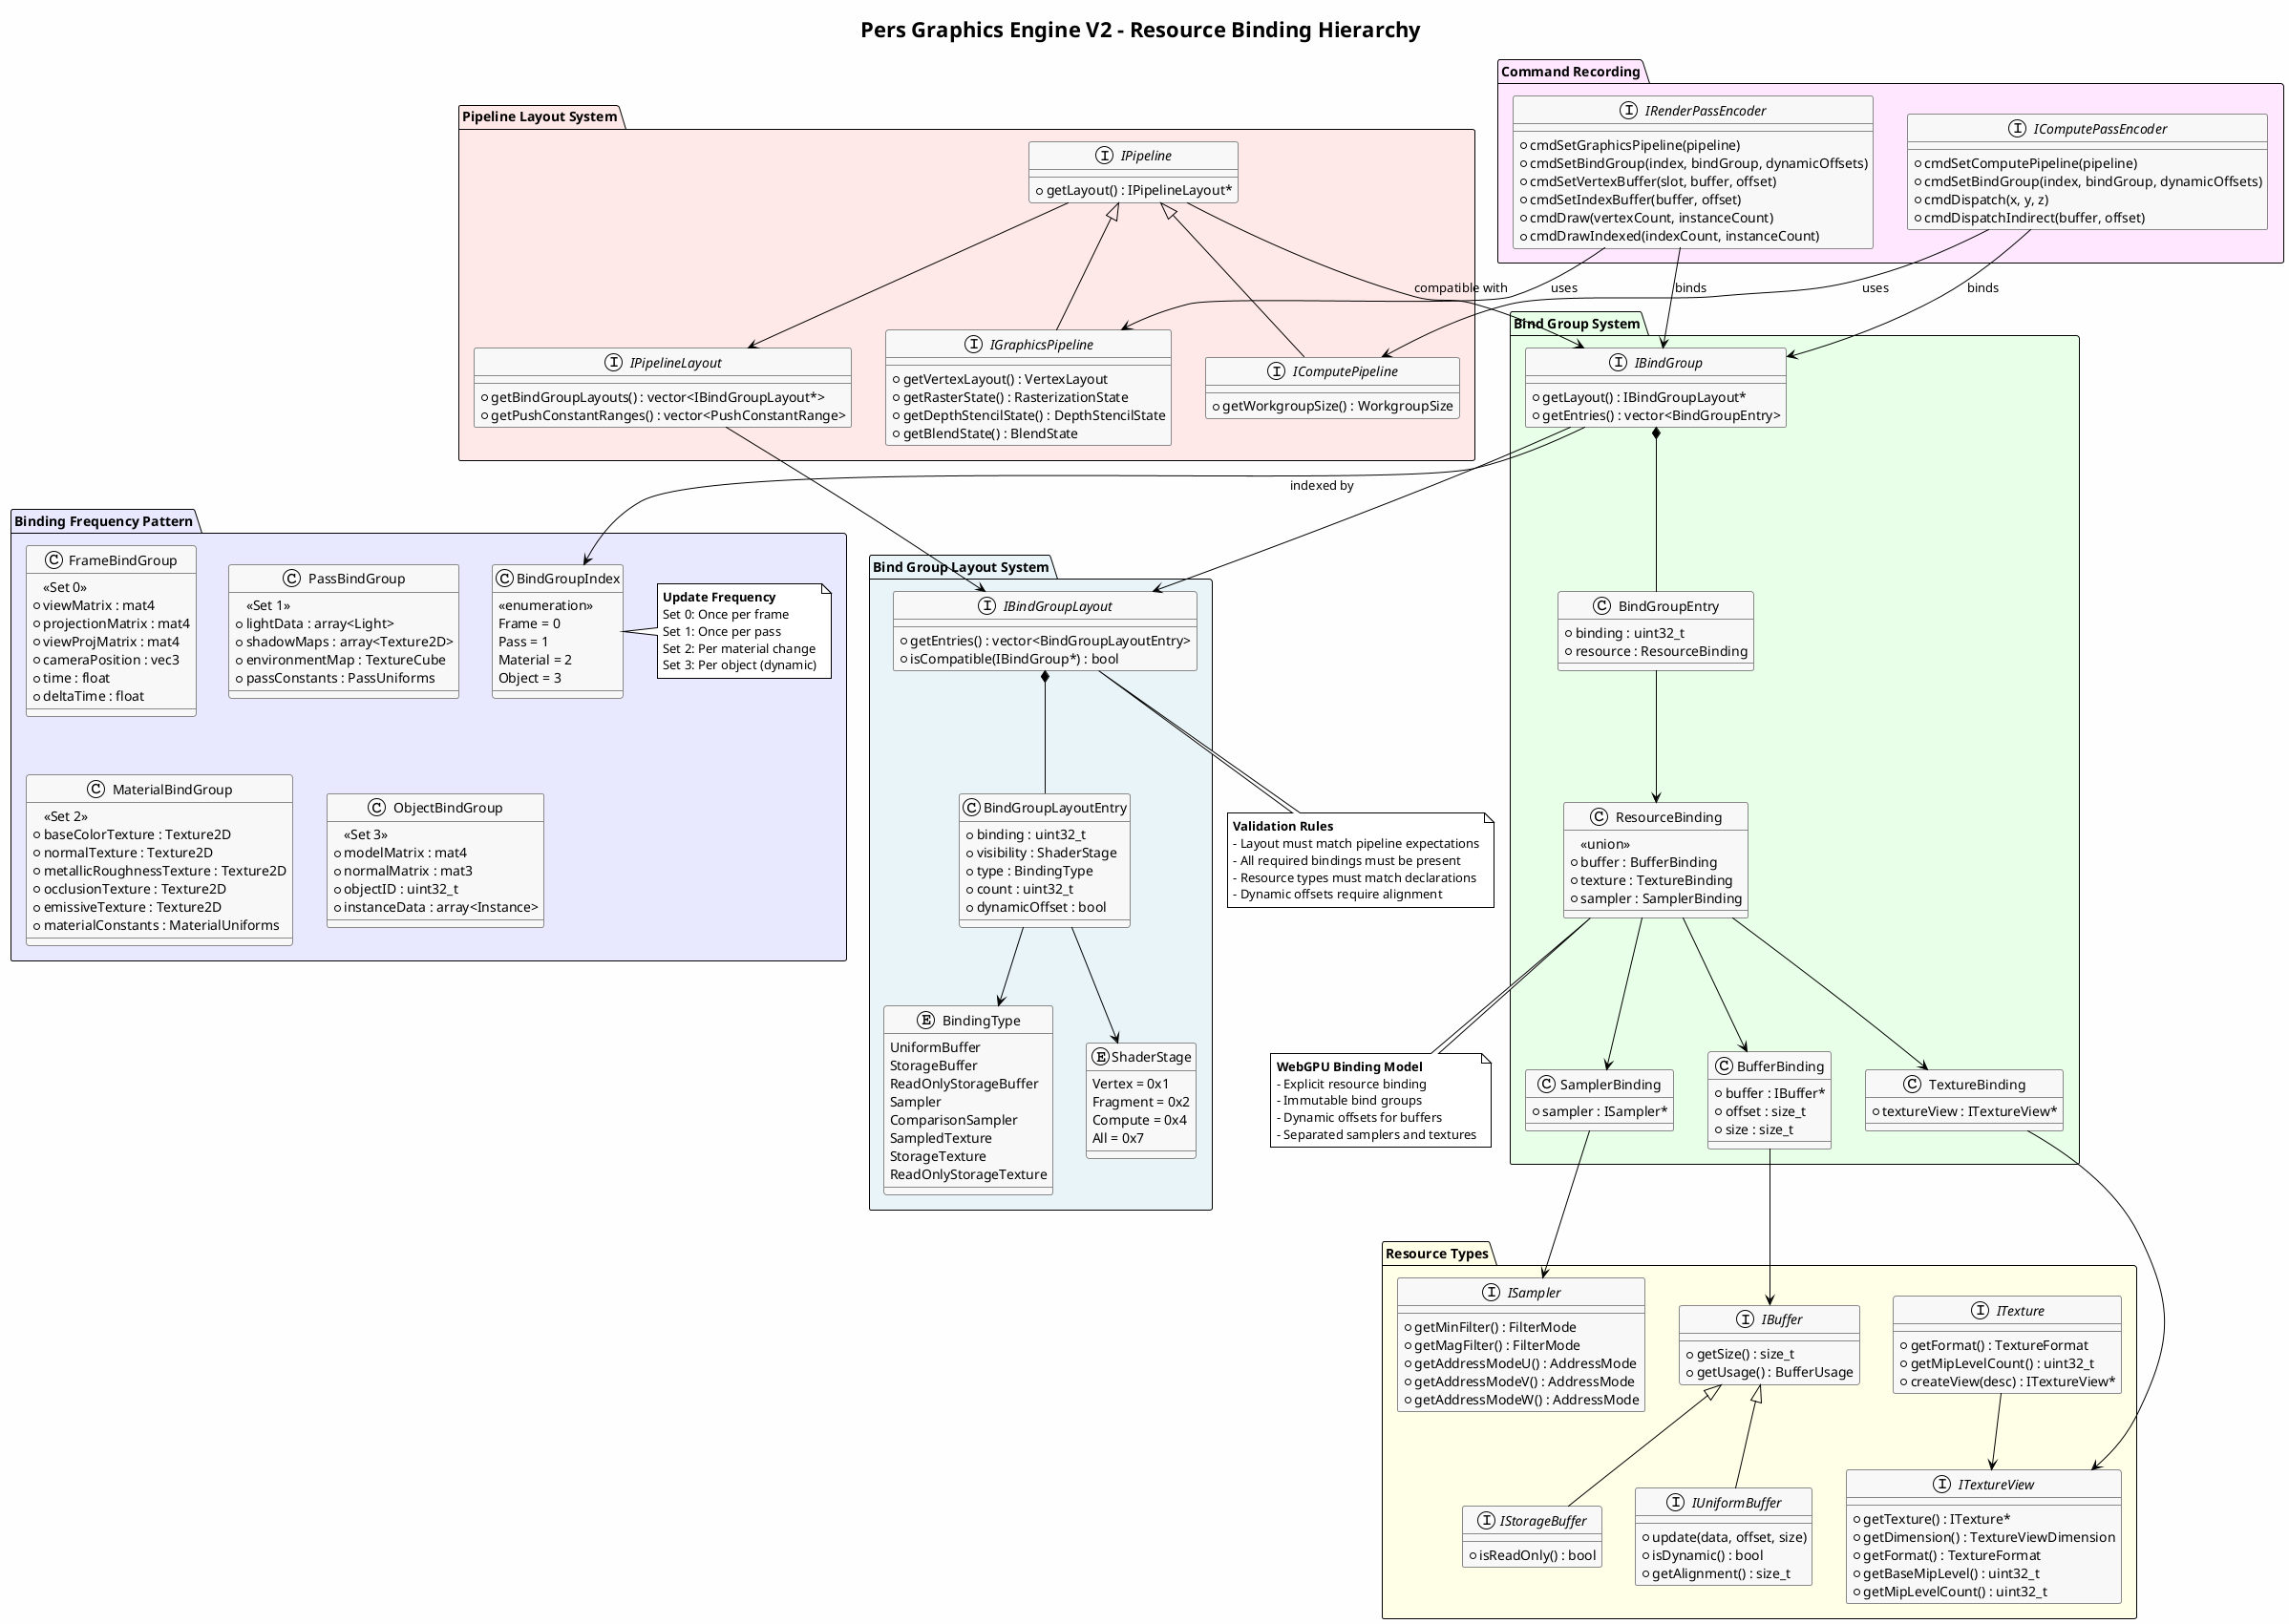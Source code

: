 @startuml resource-binding-hierarchy
!theme plain
skinparam backgroundColor #FEFEFE
skinparam classBackgroundColor #F8F8F8
skinparam classBorderColor #888
title Pers Graphics Engine V2 - Resource Binding Hierarchy

' Bind Group Layout Hierarchy
package "Bind Group Layout System" #E8F4F8 {
    interface IBindGroupLayout {
        + getEntries() : vector<BindGroupLayoutEntry>
        + isCompatible(IBindGroup*) : bool
    }
    
    class BindGroupLayoutEntry {
        + binding : uint32_t
        + visibility : ShaderStage
        + type : BindingType
        + count : uint32_t
        + dynamicOffset : bool
    }
    
    enum BindingType {
        UniformBuffer
        StorageBuffer
        ReadOnlyStorageBuffer
        Sampler
        ComparisonSampler
        SampledTexture
        StorageTexture
        ReadOnlyStorageTexture
    }
    
    enum ShaderStage {
        Vertex = 0x1
        Fragment = 0x2
        Compute = 0x4
        All = 0x7
    }
    
    IBindGroupLayout *-- BindGroupLayoutEntry
    BindGroupLayoutEntry --> BindingType
    BindGroupLayoutEntry --> ShaderStage
}

' Pipeline Layout System
package "Pipeline Layout System" #FFE8E8 {
    interface IPipelineLayout {
        + getBindGroupLayouts() : vector<IBindGroupLayout*>
        + getPushConstantRanges() : vector<PushConstantRange>
    }
    
    interface IPipeline {
        + getLayout() : IPipelineLayout*
    }
    
    interface IGraphicsPipeline {
        + getVertexLayout() : VertexLayout
        + getRasterState() : RasterizationState
        + getDepthStencilState() : DepthStencilState
        + getBlendState() : BlendState
    }
    
    interface IComputePipeline {
        + getWorkgroupSize() : WorkgroupSize
    }
    
    IPipeline <|-- IGraphicsPipeline
    IPipeline <|-- IComputePipeline
    IPipeline --> IPipelineLayout
    IPipelineLayout --> IBindGroupLayout
}

' Bind Group System
package "Bind Group System" #E8FFE8 {
    interface IBindGroup {
        + getLayout() : IBindGroupLayout*
        + getEntries() : vector<BindGroupEntry>
    }
    
    class BindGroupEntry {
        + binding : uint32_t
        + resource : ResourceBinding
    }
    
    class ResourceBinding {
        <<union>>
        + buffer : BufferBinding
        + texture : TextureBinding
        + sampler : SamplerBinding
    }
    
    class BufferBinding {
        + buffer : IBuffer*
        + offset : size_t
        + size : size_t
    }
    
    class TextureBinding {
        + textureView : ITextureView*
    }
    
    class SamplerBinding {
        + sampler : ISampler*
    }
    
    IBindGroup --> IBindGroupLayout
    IBindGroup *-- BindGroupEntry
    BindGroupEntry --> ResourceBinding
    ResourceBinding --> BufferBinding
    ResourceBinding --> TextureBinding
    ResourceBinding --> SamplerBinding
}

' Resource Types
package "Resource Types" #FFFFE8 {
    interface IBuffer {
        + getSize() : size_t
        + getUsage() : BufferUsage
    }
    
    interface IUniformBuffer {
        + update(data, offset, size)
        + isDynamic() : bool
        + getAlignment() : size_t
    }
    
    interface IStorageBuffer {
        + isReadOnly() : bool
    }
    
    interface ITexture {
        + getFormat() : TextureFormat
        + getMipLevelCount() : uint32_t
        + createView(desc) : ITextureView*
    }
    
    interface ITextureView {
        + getTexture() : ITexture*
        + getDimension() : TextureViewDimension
        + getFormat() : TextureFormat
        + getBaseMipLevel() : uint32_t
        + getMipLevelCount() : uint32_t
    }
    
    interface ISampler {
        + getMinFilter() : FilterMode
        + getMagFilter() : FilterMode
        + getAddressModeU() : AddressMode
        + getAddressModeV() : AddressMode
        + getAddressModeW() : AddressMode
    }
    
    IBuffer <|-- IUniformBuffer
    IBuffer <|-- IStorageBuffer
    ITexture --> ITextureView
    
    BufferBinding --> IBuffer
    TextureBinding --> ITextureView
    SamplerBinding --> ISampler
}

' Binding Frequency Pattern
package "Binding Frequency Pattern" #E8E8FF {
    class BindGroupIndex {
        <<enumeration>>
        Frame = 0
        Pass = 1
        Material = 2
        Object = 3
    }
    
    class FrameBindGroup {
        <<Set 0>>
        + viewMatrix : mat4
        + projectionMatrix : mat4
        + viewProjMatrix : mat4
        + cameraPosition : vec3
        + time : float
        + deltaTime : float
    }
    
    class PassBindGroup {
        <<Set 1>>
        + lightData : array<Light>
        + shadowMaps : array<Texture2D>
        + environmentMap : TextureCube
        + passConstants : PassUniforms
    }
    
    class MaterialBindGroup {
        <<Set 2>>
        + baseColorTexture : Texture2D
        + normalTexture : Texture2D
        + metallicRoughnessTexture : Texture2D
        + occlusionTexture : Texture2D
        + emissiveTexture : Texture2D
        + materialConstants : MaterialUniforms
    }
    
    class ObjectBindGroup {
        <<Set 3>>
        + modelMatrix : mat4
        + normalMatrix : mat3
        + objectID : uint32_t
        + instanceData : array<Instance>
    }
    
    note right of BindGroupIndex
        **Update Frequency**
        Set 0: Once per frame
        Set 1: Once per pass
        Set 2: Per material change
        Set 3: Per object (dynamic)
    end note
}

' Command Recording
package "Command Recording" #FFE8FF {
    interface IRenderPassEncoder {
        + cmdSetGraphicsPipeline(pipeline)
        + cmdSetBindGroup(index, bindGroup, dynamicOffsets)
        + cmdSetVertexBuffer(slot, buffer, offset)
        + cmdSetIndexBuffer(buffer, offset)
        + cmdDraw(vertexCount, instanceCount)
        + cmdDrawIndexed(indexCount, instanceCount)
    }
    
    interface IComputePassEncoder {
        + cmdSetComputePipeline(pipeline)
        + cmdSetBindGroup(index, bindGroup, dynamicOffsets)
        + cmdDispatch(x, y, z)
        + cmdDispatchIndirect(buffer, offset)
    }
    
    IRenderPassEncoder --> IBindGroup : binds
    IComputePassEncoder --> IBindGroup : binds
    IRenderPassEncoder --> IGraphicsPipeline : uses
    IComputePassEncoder --> IComputePipeline : uses
}

' Relationships
IBindGroup --> BindGroupIndex : "indexed by"
IPipeline --> IBindGroup : "compatible with"

note bottom of IBindGroupLayout
    **Validation Rules**
    - Layout must match pipeline expectations
    - All required bindings must be present
    - Resource types must match declarations
    - Dynamic offsets require alignment
end note

note bottom of ResourceBinding
    **WebGPU Binding Model**
    - Explicit resource binding
    - Immutable bind groups
    - Dynamic offsets for buffers
    - Separated samplers and textures
end note

@enduml